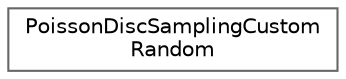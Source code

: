 digraph "Graphical Class Hierarchy"
{
 // LATEX_PDF_SIZE
  bgcolor="transparent";
  edge [fontname=Helvetica,fontsize=10,labelfontname=Helvetica,labelfontsize=10];
  node [fontname=Helvetica,fontsize=10,shape=box,height=0.2,width=0.4];
  rankdir="LR";
  Node0 [label="PoissonDiscSamplingCustom\lRandom",height=0.2,width=0.4,color="grey40", fillcolor="white", style="filled",URL="$class_poisson_disc_sampling_custom_random.html",tooltip=" "];
}
